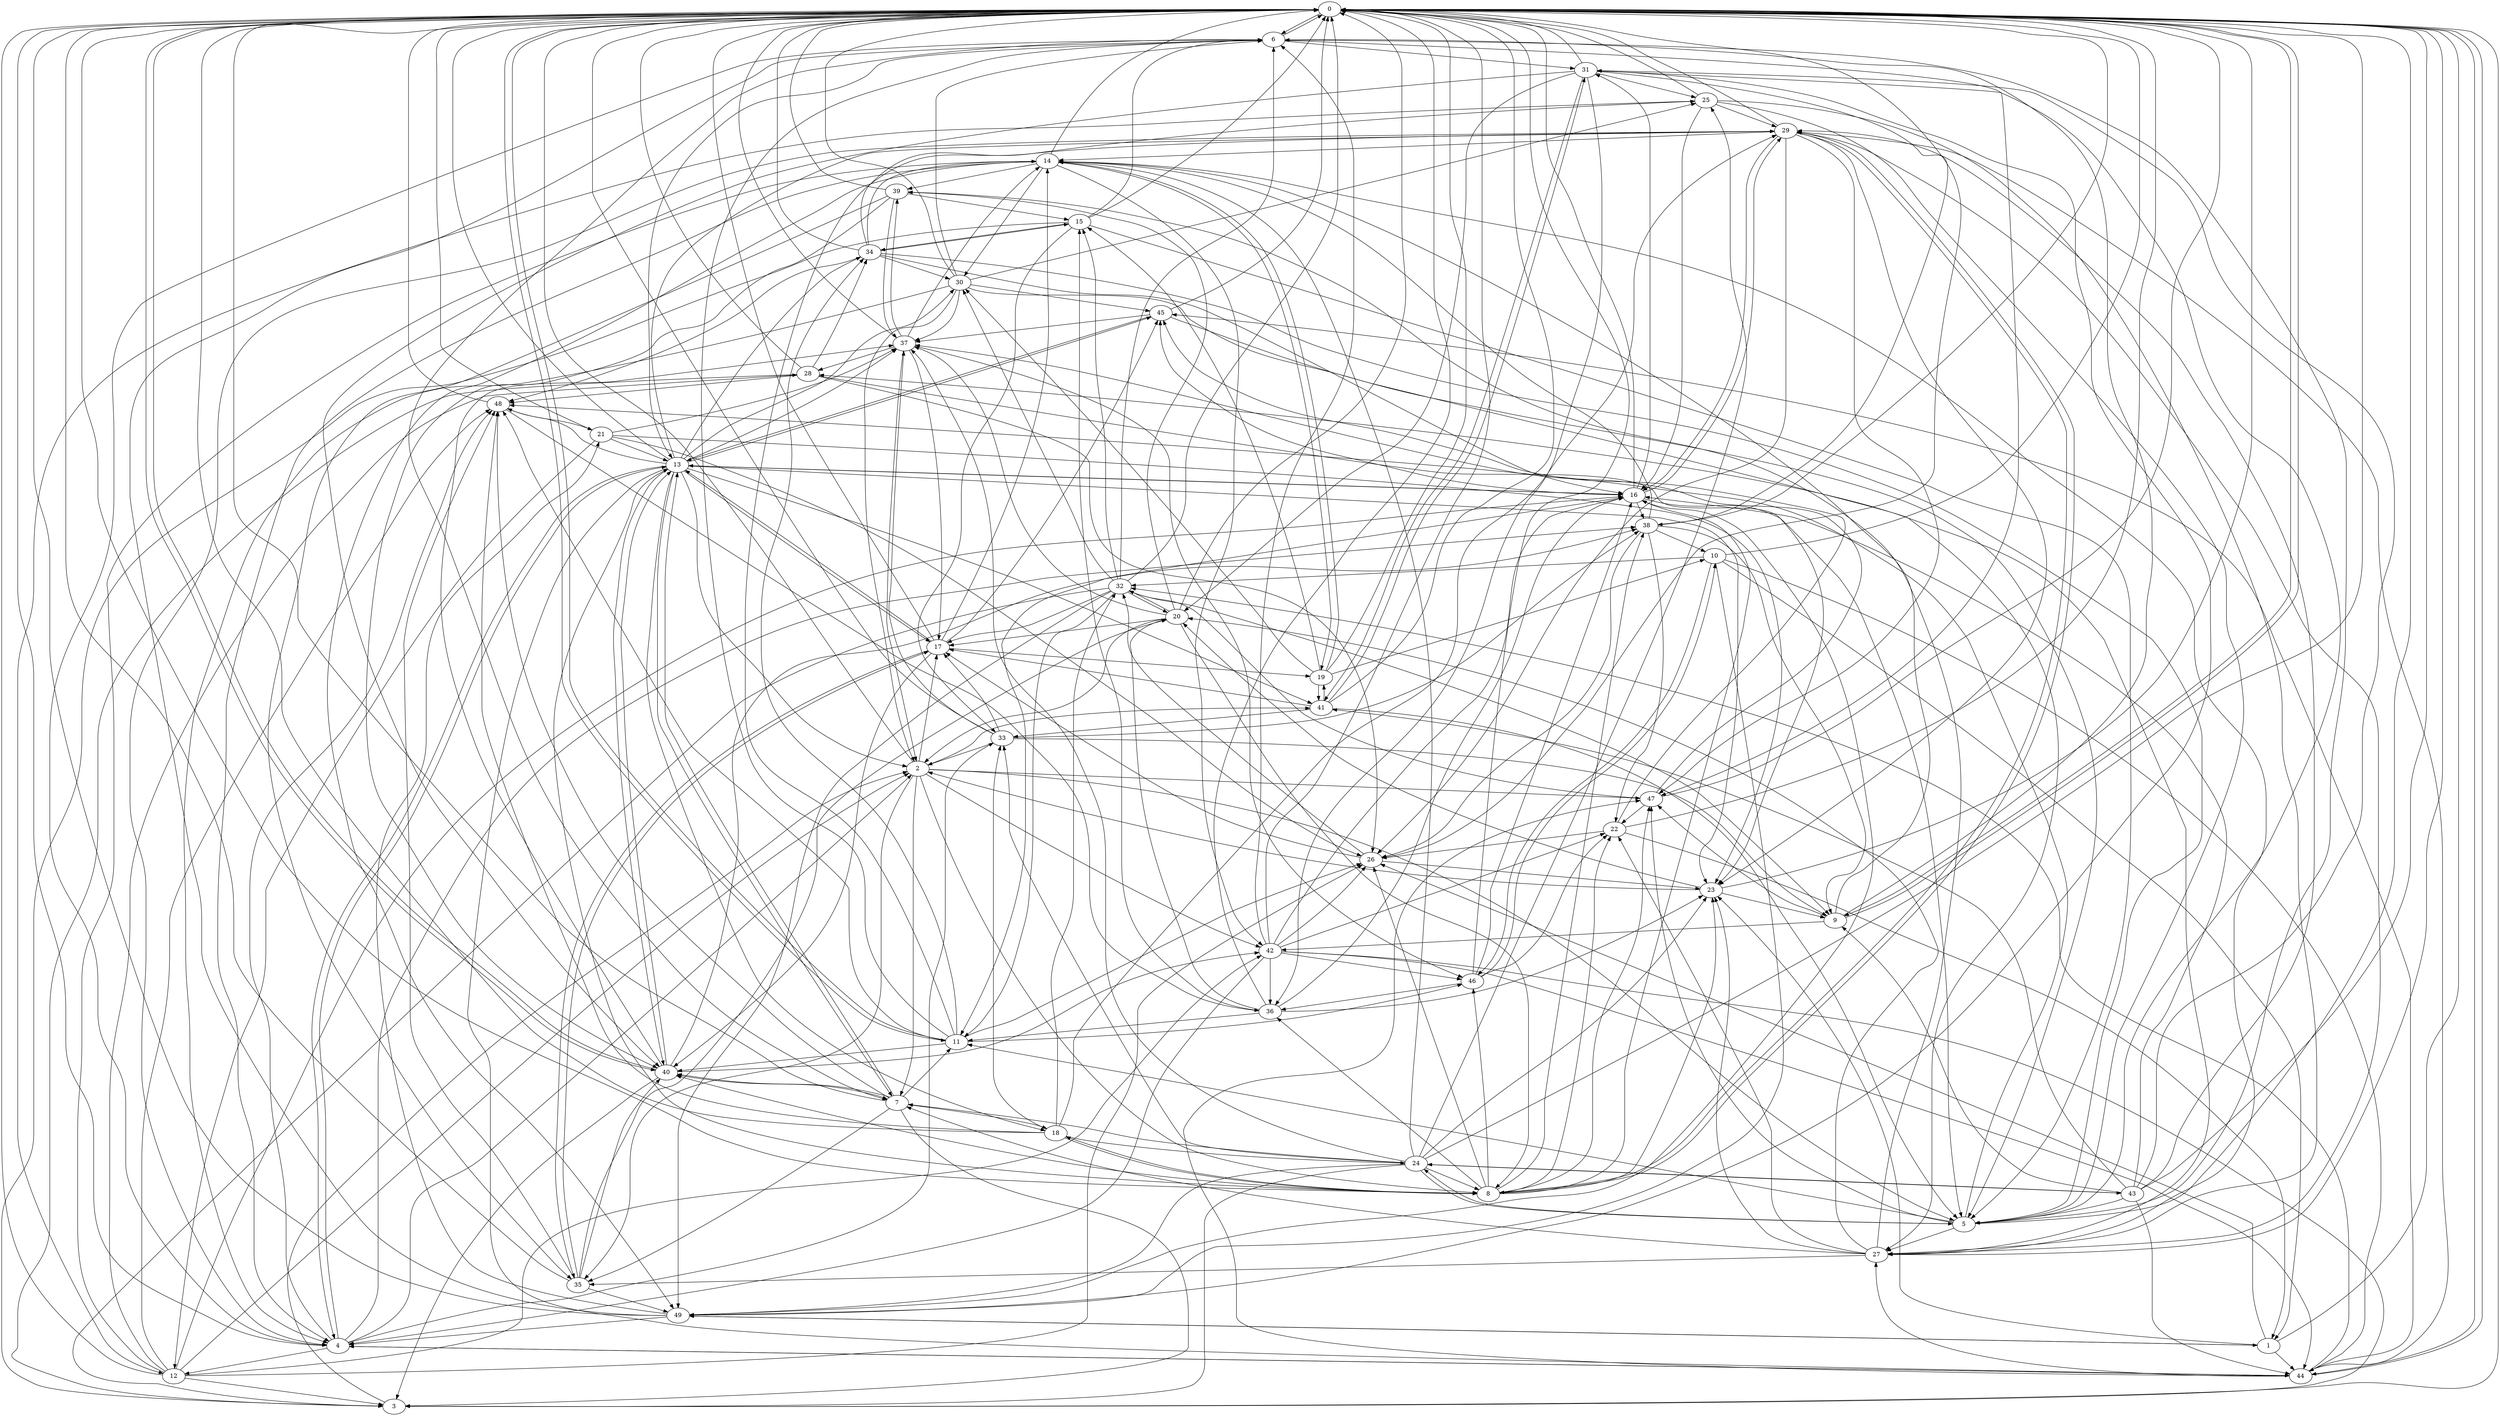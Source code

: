 strict digraph "" {
	0	 [component_delay=3];
	6	 [component_delay=3];
	0 -> 6	 [wire_delay=1];
	9	 [component_delay=3];
	0 -> 9	 [wire_delay=1];
	11	 [component_delay=3];
	0 -> 11	 [wire_delay=1];
	40	 [component_delay=3];
	0 -> 40	 [wire_delay=1];
	44	 [component_delay=3];
	0 -> 44	 [wire_delay=1];
	1	 [component_delay=3];
	1 -> 0	 [wire_delay=1];
	23	 [component_delay=3];
	1 -> 23	 [wire_delay=1];
	26	 [component_delay=3];
	1 -> 26	 [wire_delay=1];
	1 -> 44	 [wire_delay=1];
	49	 [component_delay=3];
	1 -> 49	 [wire_delay=1];
	2	 [component_delay=3];
	2 -> 0	 [wire_delay=1];
	5	 [component_delay=3];
	2 -> 5	 [wire_delay=1];
	7	 [component_delay=3];
	2 -> 7	 [wire_delay=1];
	8	 [component_delay=3];
	2 -> 8	 [wire_delay=1];
	17	 [component_delay=3];
	2 -> 17	 [wire_delay=1];
	35	 [component_delay=3];
	2 -> 35	 [wire_delay=1];
	41	 [component_delay=3];
	2 -> 41	 [wire_delay=1];
	42	 [component_delay=3];
	2 -> 42	 [wire_delay=1];
	47	 [component_delay=3];
	2 -> 47	 [wire_delay=1];
	3	 [component_delay=3];
	3 -> 0	 [wire_delay=1];
	3 -> 2	 [wire_delay=1];
	4	 [component_delay=3];
	4 -> 0	 [wire_delay=1];
	4 -> 2	 [wire_delay=1];
	12	 [component_delay=3];
	4 -> 12	 [wire_delay=1];
	13	 [component_delay=3];
	4 -> 13	 [wire_delay=1];
	33	 [component_delay=3];
	4 -> 33	 [wire_delay=1];
	38	 [component_delay=3];
	4 -> 38	 [wire_delay=1];
	4 -> 44	 [wire_delay=1];
	48	 [component_delay=3];
	4 -> 48	 [wire_delay=1];
	5 -> 0	 [wire_delay=1];
	5 -> 6	 [wire_delay=1];
	5 -> 11	 [wire_delay=1];
	24	 [component_delay=3];
	5 -> 24	 [wire_delay=1];
	27	 [component_delay=3];
	5 -> 27	 [wire_delay=1];
	5 -> 47	 [wire_delay=1];
	5 -> 48	 [wire_delay=1];
	6 -> 0	 [wire_delay=1];
	6 -> 4	 [wire_delay=1];
	6 -> 7	 [wire_delay=1];
	6 -> 13	 [wire_delay=1];
	31	 [component_delay=3];
	6 -> 31	 [wire_delay=1];
	6 -> 47	 [wire_delay=1];
	7 -> 0	 [wire_delay=1];
	7 -> 3	 [wire_delay=1];
	7 -> 11	 [wire_delay=1];
	7 -> 13	 [wire_delay=1];
	18	 [component_delay=3];
	7 -> 18	 [wire_delay=1];
	7 -> 35	 [wire_delay=1];
	7 -> 40	 [wire_delay=1];
	7 -> 48	 [wire_delay=1];
	8 -> 0	 [wire_delay=1];
	8 -> 13	 [wire_delay=1];
	16	 [component_delay=3];
	8 -> 16	 [wire_delay=1];
	8 -> 18	 [wire_delay=1];
	22	 [component_delay=3];
	8 -> 22	 [wire_delay=1];
	8 -> 23	 [wire_delay=1];
	8 -> 26	 [wire_delay=1];
	29	 [component_delay=3];
	8 -> 29	 [wire_delay=1];
	36	 [component_delay=3];
	8 -> 36	 [wire_delay=1];
	8 -> 38	 [wire_delay=1];
	8 -> 40	 [wire_delay=1];
	46	 [component_delay=3];
	8 -> 46	 [wire_delay=1];
	8 -> 47	 [wire_delay=1];
	9 -> 0	 [wire_delay=1];
	9 -> 6	 [wire_delay=1];
	14	 [component_delay=3];
	9 -> 14	 [wire_delay=1];
	9 -> 42	 [wire_delay=1];
	9 -> 47	 [wire_delay=1];
	10	 [component_delay=3];
	10 -> 0	 [wire_delay=1];
	10 -> 1	 [wire_delay=1];
	32	 [component_delay=3];
	10 -> 32	 [wire_delay=1];
	10 -> 44	 [wire_delay=1];
	10 -> 46	 [wire_delay=1];
	10 -> 49	 [wire_delay=1];
	11 -> 0	 [wire_delay=1];
	11 -> 6	 [wire_delay=1];
	11 -> 26	 [wire_delay=1];
	11 -> 29	 [wire_delay=1];
	34	 [component_delay=3];
	11 -> 34	 [wire_delay=1];
	11 -> 40	 [wire_delay=1];
	11 -> 46	 [wire_delay=1];
	11 -> 48	 [wire_delay=1];
	12 -> 0	 [wire_delay=1];
	12 -> 2	 [wire_delay=1];
	12 -> 3	 [wire_delay=1];
	12 -> 14	 [wire_delay=1];
	12 -> 16	 [wire_delay=1];
	12 -> 26	 [wire_delay=1];
	28	 [component_delay=3];
	12 -> 28	 [wire_delay=1];
	12 -> 42	 [wire_delay=1];
	12 -> 48	 [wire_delay=1];
	13 -> 0	 [wire_delay=1];
	13 -> 2	 [wire_delay=1];
	13 -> 4	 [wire_delay=1];
	13 -> 7	 [wire_delay=1];
	13 -> 16	 [wire_delay=1];
	13 -> 17	 [wire_delay=1];
	13 -> 18	 [wire_delay=1];
	13 -> 23	 [wire_delay=1];
	13 -> 29	 [wire_delay=1];
	30	 [component_delay=3];
	13 -> 30	 [wire_delay=1];
	13 -> 34	 [wire_delay=1];
	37	 [component_delay=3];
	13 -> 37	 [wire_delay=1];
	13 -> 40	 [wire_delay=1];
	13 -> 41	 [wire_delay=1];
	13 -> 44	 [wire_delay=1];
	45	 [component_delay=3];
	13 -> 45	 [wire_delay=1];
	13 -> 48	 [wire_delay=1];
	14 -> 0	 [wire_delay=1];
	14 -> 4	 [wire_delay=1];
	19	 [component_delay=3];
	14 -> 19	 [wire_delay=1];
	14 -> 27	 [wire_delay=1];
	14 -> 30	 [wire_delay=1];
	39	 [component_delay=3];
	14 -> 39	 [wire_delay=1];
	14 -> 42	 [wire_delay=1];
	14 -> 49	 [wire_delay=1];
	15	 [component_delay=3];
	15 -> 0	 [wire_delay=1];
	15 -> 3	 [wire_delay=1];
	15 -> 5	 [wire_delay=1];
	15 -> 6	 [wire_delay=1];
	15 -> 33	 [wire_delay=1];
	15 -> 34	 [wire_delay=1];
	16 -> 0	 [wire_delay=1];
	16 -> 5	 [wire_delay=1];
	16 -> 11	 [wire_delay=1];
	16 -> 13	 [wire_delay=1];
	16 -> 29	 [wire_delay=1];
	16 -> 31	 [wire_delay=1];
	16 -> 38	 [wire_delay=1];
	16 -> 45	 [wire_delay=1];
	17 -> 0	 [wire_delay=1];
	17 -> 13	 [wire_delay=1];
	17 -> 14	 [wire_delay=1];
	17 -> 19	 [wire_delay=1];
	17 -> 35	 [wire_delay=1];
	17 -> 40	 [wire_delay=1];
	17 -> 45	 [wire_delay=1];
	18 -> 0	 [wire_delay=1];
	18 -> 8	 [wire_delay=1];
	18 -> 24	 [wire_delay=1];
	18 -> 29	 [wire_delay=1];
	18 -> 32	 [wire_delay=1];
	18 -> 33	 [wire_delay=1];
	18 -> 48	 [wire_delay=1];
	19 -> 0	 [wire_delay=1];
	19 -> 10	 [wire_delay=1];
	19 -> 14	 [wire_delay=1];
	19 -> 15	 [wire_delay=1];
	19 -> 30	 [wire_delay=1];
	19 -> 41	 [wire_delay=1];
	20	 [component_delay=3];
	20 -> 0	 [wire_delay=1];
	20 -> 2	 [wire_delay=1];
	20 -> 8	 [wire_delay=1];
	20 -> 17	 [wire_delay=1];
	20 -> 32	 [wire_delay=1];
	20 -> 37	 [wire_delay=1];
	20 -> 39	 [wire_delay=1];
	21	 [component_delay=3];
	21 -> 0	 [wire_delay=1];
	21 -> 12	 [wire_delay=1];
	21 -> 13	 [wire_delay=1];
	21 -> 23	 [wire_delay=1];
	21 -> 26	 [wire_delay=1];
	21 -> 37	 [wire_delay=1];
	22 -> 0	 [wire_delay=1];
	22 -> 1	 [wire_delay=1];
	22 -> 26	 [wire_delay=1];
	22 -> 45	 [wire_delay=1];
	23 -> 0	 [wire_delay=1];
	23 -> 2	 [wire_delay=1];
	23 -> 9	 [wire_delay=1];
	23 -> 20	 [wire_delay=1];
	24 -> 0	 [wire_delay=1];
	24 -> 3	 [wire_delay=1];
	24 -> 5	 [wire_delay=1];
	24 -> 7	 [wire_delay=1];
	24 -> 8	 [wire_delay=1];
	24 -> 14	 [wire_delay=1];
	24 -> 23	 [wire_delay=1];
	25	 [component_delay=3];
	24 -> 25	 [wire_delay=1];
	24 -> 33	 [wire_delay=1];
	24 -> 37	 [wire_delay=1];
	43	 [component_delay=3];
	24 -> 43	 [wire_delay=1];
	24 -> 49	 [wire_delay=1];
	25 -> 0	 [wire_delay=1];
	25 -> 5	 [wire_delay=1];
	25 -> 12	 [wire_delay=1];
	25 -> 16	 [wire_delay=1];
	25 -> 27	 [wire_delay=1];
	25 -> 29	 [wire_delay=1];
	26 -> 0	 [wire_delay=1];
	26 -> 17	 [wire_delay=1];
	26 -> 23	 [wire_delay=1];
	26 -> 32	 [wire_delay=1];
	27 -> 0	 [wire_delay=1];
	27 -> 7	 [wire_delay=1];
	27 -> 20	 [wire_delay=1];
	27 -> 22	 [wire_delay=1];
	27 -> 23	 [wire_delay=1];
	27 -> 28	 [wire_delay=1];
	27 -> 35	 [wire_delay=1];
	27 -> 39	 [wire_delay=1];
	28 -> 0	 [wire_delay=1];
	28 -> 3	 [wire_delay=1];
	28 -> 23	 [wire_delay=1];
	28 -> 26	 [wire_delay=1];
	28 -> 34	 [wire_delay=1];
	28 -> 48	 [wire_delay=1];
	29 -> 0	 [wire_delay=1];
	29 -> 4	 [wire_delay=1];
	29 -> 8	 [wire_delay=1];
	29 -> 14	 [wire_delay=1];
	29 -> 16	 [wire_delay=1];
	29 -> 23	 [wire_delay=1];
	29 -> 26	 [wire_delay=1];
	29 -> 27	 [wire_delay=1];
	29 -> 47	 [wire_delay=1];
	30 -> 0	 [wire_delay=1];
	30 -> 2	 [wire_delay=1];
	30 -> 4	 [wire_delay=1];
	30 -> 6	 [wire_delay=1];
	30 -> 25	 [wire_delay=1];
	30 -> 27	 [wire_delay=1];
	30 -> 37	 [wire_delay=1];
	30 -> 45	 [wire_delay=1];
	31 -> 0	 [wire_delay=1];
	31 -> 5	 [wire_delay=1];
	31 -> 20	 [wire_delay=1];
	31 -> 25	 [wire_delay=1];
	31 -> 36	 [wire_delay=1];
	31 -> 38	 [wire_delay=1];
	31 -> 40	 [wire_delay=1];
	31 -> 41	 [wire_delay=1];
	32 -> 0	 [wire_delay=1];
	32 -> 3	 [wire_delay=1];
	32 -> 6	 [wire_delay=1];
	32 -> 9	 [wire_delay=1];
	32 -> 11	 [wire_delay=1];
	32 -> 15	 [wire_delay=1];
	32 -> 17	 [wire_delay=1];
	32 -> 20	 [wire_delay=1];
	32 -> 30	 [wire_delay=1];
	32 -> 49	 [wire_delay=1];
	33 -> 0	 [wire_delay=1];
	33 -> 2	 [wire_delay=1];
	33 -> 9	 [wire_delay=1];
	33 -> 17	 [wire_delay=1];
	33 -> 37	 [wire_delay=1];
	33 -> 38	 [wire_delay=1];
	34 -> 0	 [wire_delay=1];
	34 -> 5	 [wire_delay=1];
	34 -> 14	 [wire_delay=1];
	34 -> 15	 [wire_delay=1];
	34 -> 16	 [wire_delay=1];
	34 -> 25	 [wire_delay=1];
	34 -> 30	 [wire_delay=1];
	34 -> 48	 [wire_delay=1];
	35 -> 0	 [wire_delay=1];
	35 -> 17	 [wire_delay=1];
	35 -> 20	 [wire_delay=1];
	35 -> 40	 [wire_delay=1];
	35 -> 48	 [wire_delay=1];
	35 -> 49	 [wire_delay=1];
	36 -> 0	 [wire_delay=1];
	36 -> 11	 [wire_delay=1];
	36 -> 15	 [wire_delay=1];
	36 -> 16	 [wire_delay=1];
	36 -> 20	 [wire_delay=1];
	36 -> 23	 [wire_delay=1];
	37 -> 0	 [wire_delay=1];
	37 -> 2	 [wire_delay=1];
	37 -> 14	 [wire_delay=1];
	37 -> 17	 [wire_delay=1];
	37 -> 28	 [wire_delay=1];
	37 -> 39	 [wire_delay=1];
	37 -> 46	 [wire_delay=1];
	38 -> 0	 [wire_delay=1];
	38 -> 9	 [wire_delay=1];
	38 -> 10	 [wire_delay=1];
	38 -> 14	 [wire_delay=1];
	38 -> 22	 [wire_delay=1];
	38 -> 26	 [wire_delay=1];
	39 -> 0	 [wire_delay=1];
	39 -> 15	 [wire_delay=1];
	39 -> 35	 [wire_delay=1];
	39 -> 37	 [wire_delay=1];
	39 -> 40	 [wire_delay=1];
	40 -> 0	 [wire_delay=1];
	40 -> 3	 [wire_delay=1];
	40 -> 7	 [wire_delay=1];
	40 -> 13	 [wire_delay=1];
	40 -> 37	 [wire_delay=1];
	40 -> 38	 [wire_delay=1];
	40 -> 42	 [wire_delay=1];
	41 -> 0	 [wire_delay=1];
	41 -> 5	 [wire_delay=1];
	41 -> 17	 [wire_delay=1];
	41 -> 19	 [wire_delay=1];
	41 -> 31	 [wire_delay=1];
	41 -> 33	 [wire_delay=1];
	42 -> 0	 [wire_delay=1];
	42 -> 3	 [wire_delay=1];
	42 -> 4	 [wire_delay=1];
	42 -> 6	 [wire_delay=1];
	42 -> 16	 [wire_delay=1];
	42 -> 22	 [wire_delay=1];
	42 -> 26	 [wire_delay=1];
	42 -> 36	 [wire_delay=1];
	42 -> 44	 [wire_delay=1];
	42 -> 46	 [wire_delay=1];
	43 -> 0	 [wire_delay=1];
	43 -> 5	 [wire_delay=1];
	43 -> 9	 [wire_delay=1];
	43 -> 16	 [wire_delay=1];
	43 -> 24	 [wire_delay=1];
	43 -> 29	 [wire_delay=1];
	43 -> 31	 [wire_delay=1];
	43 -> 41	 [wire_delay=1];
	43 -> 44	 [wire_delay=1];
	44 -> 0	 [wire_delay=1];
	44 -> 4	 [wire_delay=1];
	44 -> 27	 [wire_delay=1];
	44 -> 29	 [wire_delay=1];
	44 -> 32	 [wire_delay=1];
	44 -> 45	 [wire_delay=1];
	44 -> 47	 [wire_delay=1];
	45 -> 0	 [wire_delay=1];
	45 -> 5	 [wire_delay=1];
	45 -> 13	 [wire_delay=1];
	45 -> 37	 [wire_delay=1];
	46 -> 0	 [wire_delay=1];
	46 -> 10	 [wire_delay=1];
	46 -> 16	 [wire_delay=1];
	46 -> 22	 [wire_delay=1];
	46 -> 36	 [wire_delay=1];
	47 -> 0	 [wire_delay=1];
	47 -> 22	 [wire_delay=1];
	47 -> 32	 [wire_delay=1];
	47 -> 37	 [wire_delay=1];
	48 -> 0	 [wire_delay=1];
	48 -> 21	 [wire_delay=1];
	48 -> 36	 [wire_delay=1];
	49 -> 0	 [wire_delay=1];
	49 -> 1	 [wire_delay=1];
	49 -> 4	 [wire_delay=1];
	49 -> 6	 [wire_delay=1];
	49 -> 16	 [wire_delay=1];
	49 -> 21	 [wire_delay=1];
	49 -> 31	 [wire_delay=1];
}
